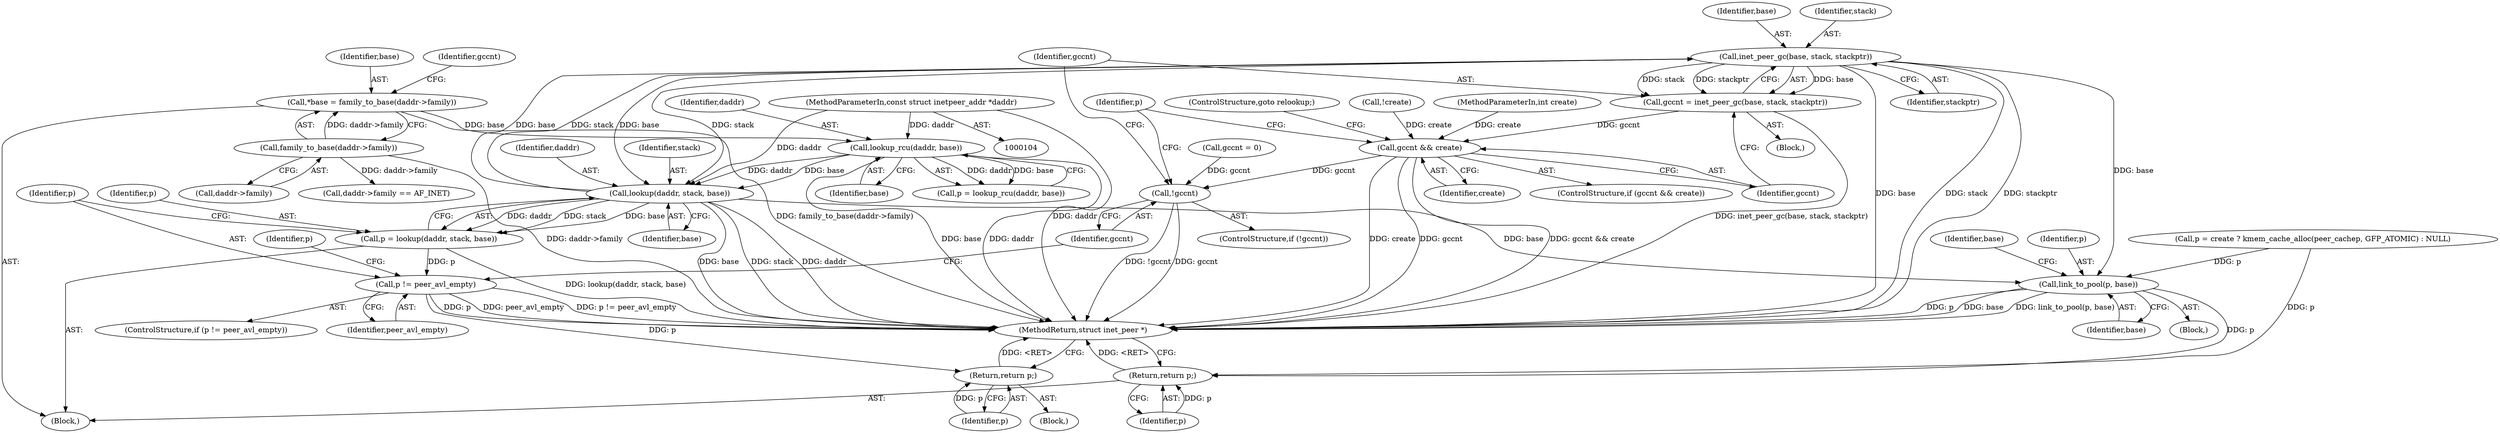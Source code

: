 digraph "0_linux_87c48fa3b4630905f98268dde838ee43626a060c@pointer" {
"1000193" [label="(Call,inet_peer_gc(base, stack, stackptr))"];
"1000166" [label="(Call,lookup(daddr, stack, base))"];
"1000134" [label="(Call,lookup_rcu(daddr, base))"];
"1000105" [label="(MethodParameterIn,const struct inetpeer_addr *daddr)"];
"1000111" [label="(Call,*base = family_to_base(daddr->family))"];
"1000113" [label="(Call,family_to_base(daddr->family))"];
"1000193" [label="(Call,inet_peer_gc(base, stack, stackptr))"];
"1000164" [label="(Call,p = lookup(daddr, stack, base))"];
"1000171" [label="(Call,p != peer_avl_empty)"];
"1000185" [label="(Return,return p;)"];
"1000191" [label="(Call,gccnt = inet_peer_gc(base, stack, stackptr))"];
"1000198" [label="(Call,gccnt && create)"];
"1000188" [label="(Call,!gccnt)"];
"1000298" [label="(Call,link_to_pool(p, base))"];
"1000310" [label="(Return,return p;)"];
"1000185" [label="(Return,return p;)"];
"1000166" [label="(Call,lookup(daddr, stack, base))"];
"1000300" [label="(Identifier,base)"];
"1000135" [label="(Identifier,daddr)"];
"1000198" [label="(Call,gccnt && create)"];
"1000197" [label="(ControlStructure,if (gccnt && create))"];
"1000191" [label="(Call,gccnt = inet_peer_gc(base, stack, stackptr))"];
"1000111" [label="(Call,*base = family_to_base(daddr->family))"];
"1000311" [label="(Identifier,p)"];
"1000187" [label="(ControlStructure,if (!gccnt))"];
"1000201" [label="(ControlStructure,goto relookup;)"];
"1000132" [label="(Call,p = lookup_rcu(daddr, base))"];
"1000303" [label="(Identifier,base)"];
"1000122" [label="(Identifier,gccnt)"];
"1000194" [label="(Identifier,base)"];
"1000199" [label="(Identifier,gccnt)"];
"1000169" [label="(Identifier,base)"];
"1000189" [label="(Identifier,gccnt)"];
"1000203" [label="(Identifier,p)"];
"1000136" [label="(Identifier,base)"];
"1000107" [label="(Block,)"];
"1000192" [label="(Identifier,gccnt)"];
"1000170" [label="(ControlStructure,if (p != peer_avl_empty))"];
"1000165" [label="(Identifier,p)"];
"1000168" [label="(Identifier,stack)"];
"1000188" [label="(Call,!gccnt)"];
"1000200" [label="(Identifier,create)"];
"1000299" [label="(Identifier,p)"];
"1000167" [label="(Identifier,daddr)"];
"1000196" [label="(Identifier,stackptr)"];
"1000134" [label="(Call,lookup_rcu(daddr, base))"];
"1000174" [label="(Block,)"];
"1000312" [label="(MethodReturn,struct inet_peer *)"];
"1000121" [label="(Call,gccnt = 0)"];
"1000310" [label="(Return,return p;)"];
"1000164" [label="(Call,p = lookup(daddr, stack, base))"];
"1000178" [label="(Identifier,p)"];
"1000195" [label="(Identifier,stack)"];
"1000113" [label="(Call,family_to_base(daddr->family))"];
"1000172" [label="(Identifier,p)"];
"1000190" [label="(Block,)"];
"1000173" [label="(Identifier,peer_avl_empty)"];
"1000112" [label="(Identifier,base)"];
"1000186" [label="(Identifier,p)"];
"1000114" [label="(Call,daddr->family)"];
"1000171" [label="(Call,p != peer_avl_empty)"];
"1000193" [label="(Call,inet_peer_gc(base, stack, stackptr))"];
"1000105" [label="(MethodParameterIn,const struct inetpeer_addr *daddr)"];
"1000212" [label="(Block,)"];
"1000152" [label="(Call,!create)"];
"1000106" [label="(MethodParameterIn,int create)"];
"1000237" [label="(Call,daddr->family == AF_INET)"];
"1000298" [label="(Call,link_to_pool(p, base))"];
"1000202" [label="(Call,p = create ? kmem_cache_alloc(peer_cachep, GFP_ATOMIC) : NULL)"];
"1000193" -> "1000191"  [label="AST: "];
"1000193" -> "1000196"  [label="CFG: "];
"1000194" -> "1000193"  [label="AST: "];
"1000195" -> "1000193"  [label="AST: "];
"1000196" -> "1000193"  [label="AST: "];
"1000191" -> "1000193"  [label="CFG: "];
"1000193" -> "1000312"  [label="DDG: base"];
"1000193" -> "1000312"  [label="DDG: stack"];
"1000193" -> "1000312"  [label="DDG: stackptr"];
"1000193" -> "1000166"  [label="DDG: stack"];
"1000193" -> "1000166"  [label="DDG: base"];
"1000193" -> "1000191"  [label="DDG: base"];
"1000193" -> "1000191"  [label="DDG: stack"];
"1000193" -> "1000191"  [label="DDG: stackptr"];
"1000166" -> "1000193"  [label="DDG: base"];
"1000166" -> "1000193"  [label="DDG: stack"];
"1000193" -> "1000298"  [label="DDG: base"];
"1000166" -> "1000164"  [label="AST: "];
"1000166" -> "1000169"  [label="CFG: "];
"1000167" -> "1000166"  [label="AST: "];
"1000168" -> "1000166"  [label="AST: "];
"1000169" -> "1000166"  [label="AST: "];
"1000164" -> "1000166"  [label="CFG: "];
"1000166" -> "1000312"  [label="DDG: base"];
"1000166" -> "1000312"  [label="DDG: stack"];
"1000166" -> "1000312"  [label="DDG: daddr"];
"1000166" -> "1000164"  [label="DDG: daddr"];
"1000166" -> "1000164"  [label="DDG: stack"];
"1000166" -> "1000164"  [label="DDG: base"];
"1000134" -> "1000166"  [label="DDG: daddr"];
"1000134" -> "1000166"  [label="DDG: base"];
"1000105" -> "1000166"  [label="DDG: daddr"];
"1000166" -> "1000298"  [label="DDG: base"];
"1000134" -> "1000132"  [label="AST: "];
"1000134" -> "1000136"  [label="CFG: "];
"1000135" -> "1000134"  [label="AST: "];
"1000136" -> "1000134"  [label="AST: "];
"1000132" -> "1000134"  [label="CFG: "];
"1000134" -> "1000312"  [label="DDG: daddr"];
"1000134" -> "1000312"  [label="DDG: base"];
"1000134" -> "1000132"  [label="DDG: daddr"];
"1000134" -> "1000132"  [label="DDG: base"];
"1000105" -> "1000134"  [label="DDG: daddr"];
"1000111" -> "1000134"  [label="DDG: base"];
"1000105" -> "1000104"  [label="AST: "];
"1000105" -> "1000312"  [label="DDG: daddr"];
"1000111" -> "1000107"  [label="AST: "];
"1000111" -> "1000113"  [label="CFG: "];
"1000112" -> "1000111"  [label="AST: "];
"1000113" -> "1000111"  [label="AST: "];
"1000122" -> "1000111"  [label="CFG: "];
"1000111" -> "1000312"  [label="DDG: family_to_base(daddr->family)"];
"1000113" -> "1000111"  [label="DDG: daddr->family"];
"1000113" -> "1000114"  [label="CFG: "];
"1000114" -> "1000113"  [label="AST: "];
"1000113" -> "1000312"  [label="DDG: daddr->family"];
"1000113" -> "1000237"  [label="DDG: daddr->family"];
"1000164" -> "1000107"  [label="AST: "];
"1000165" -> "1000164"  [label="AST: "];
"1000172" -> "1000164"  [label="CFG: "];
"1000164" -> "1000312"  [label="DDG: lookup(daddr, stack, base)"];
"1000164" -> "1000171"  [label="DDG: p"];
"1000171" -> "1000170"  [label="AST: "];
"1000171" -> "1000173"  [label="CFG: "];
"1000172" -> "1000171"  [label="AST: "];
"1000173" -> "1000171"  [label="AST: "];
"1000178" -> "1000171"  [label="CFG: "];
"1000189" -> "1000171"  [label="CFG: "];
"1000171" -> "1000312"  [label="DDG: p"];
"1000171" -> "1000312"  [label="DDG: peer_avl_empty"];
"1000171" -> "1000312"  [label="DDG: p != peer_avl_empty"];
"1000171" -> "1000185"  [label="DDG: p"];
"1000185" -> "1000174"  [label="AST: "];
"1000185" -> "1000186"  [label="CFG: "];
"1000186" -> "1000185"  [label="AST: "];
"1000312" -> "1000185"  [label="CFG: "];
"1000185" -> "1000312"  [label="DDG: <RET>"];
"1000186" -> "1000185"  [label="DDG: p"];
"1000191" -> "1000190"  [label="AST: "];
"1000192" -> "1000191"  [label="AST: "];
"1000199" -> "1000191"  [label="CFG: "];
"1000191" -> "1000312"  [label="DDG: inet_peer_gc(base, stack, stackptr)"];
"1000191" -> "1000198"  [label="DDG: gccnt"];
"1000198" -> "1000197"  [label="AST: "];
"1000198" -> "1000199"  [label="CFG: "];
"1000198" -> "1000200"  [label="CFG: "];
"1000199" -> "1000198"  [label="AST: "];
"1000200" -> "1000198"  [label="AST: "];
"1000201" -> "1000198"  [label="CFG: "];
"1000203" -> "1000198"  [label="CFG: "];
"1000198" -> "1000312"  [label="DDG: create"];
"1000198" -> "1000312"  [label="DDG: gccnt"];
"1000198" -> "1000312"  [label="DDG: gccnt && create"];
"1000198" -> "1000188"  [label="DDG: gccnt"];
"1000152" -> "1000198"  [label="DDG: create"];
"1000106" -> "1000198"  [label="DDG: create"];
"1000188" -> "1000187"  [label="AST: "];
"1000188" -> "1000189"  [label="CFG: "];
"1000189" -> "1000188"  [label="AST: "];
"1000192" -> "1000188"  [label="CFG: "];
"1000203" -> "1000188"  [label="CFG: "];
"1000188" -> "1000312"  [label="DDG: !gccnt"];
"1000188" -> "1000312"  [label="DDG: gccnt"];
"1000121" -> "1000188"  [label="DDG: gccnt"];
"1000298" -> "1000212"  [label="AST: "];
"1000298" -> "1000300"  [label="CFG: "];
"1000299" -> "1000298"  [label="AST: "];
"1000300" -> "1000298"  [label="AST: "];
"1000303" -> "1000298"  [label="CFG: "];
"1000298" -> "1000312"  [label="DDG: link_to_pool(p, base)"];
"1000298" -> "1000312"  [label="DDG: p"];
"1000298" -> "1000312"  [label="DDG: base"];
"1000202" -> "1000298"  [label="DDG: p"];
"1000298" -> "1000310"  [label="DDG: p"];
"1000310" -> "1000107"  [label="AST: "];
"1000310" -> "1000311"  [label="CFG: "];
"1000311" -> "1000310"  [label="AST: "];
"1000312" -> "1000310"  [label="CFG: "];
"1000310" -> "1000312"  [label="DDG: <RET>"];
"1000311" -> "1000310"  [label="DDG: p"];
"1000202" -> "1000310"  [label="DDG: p"];
}
